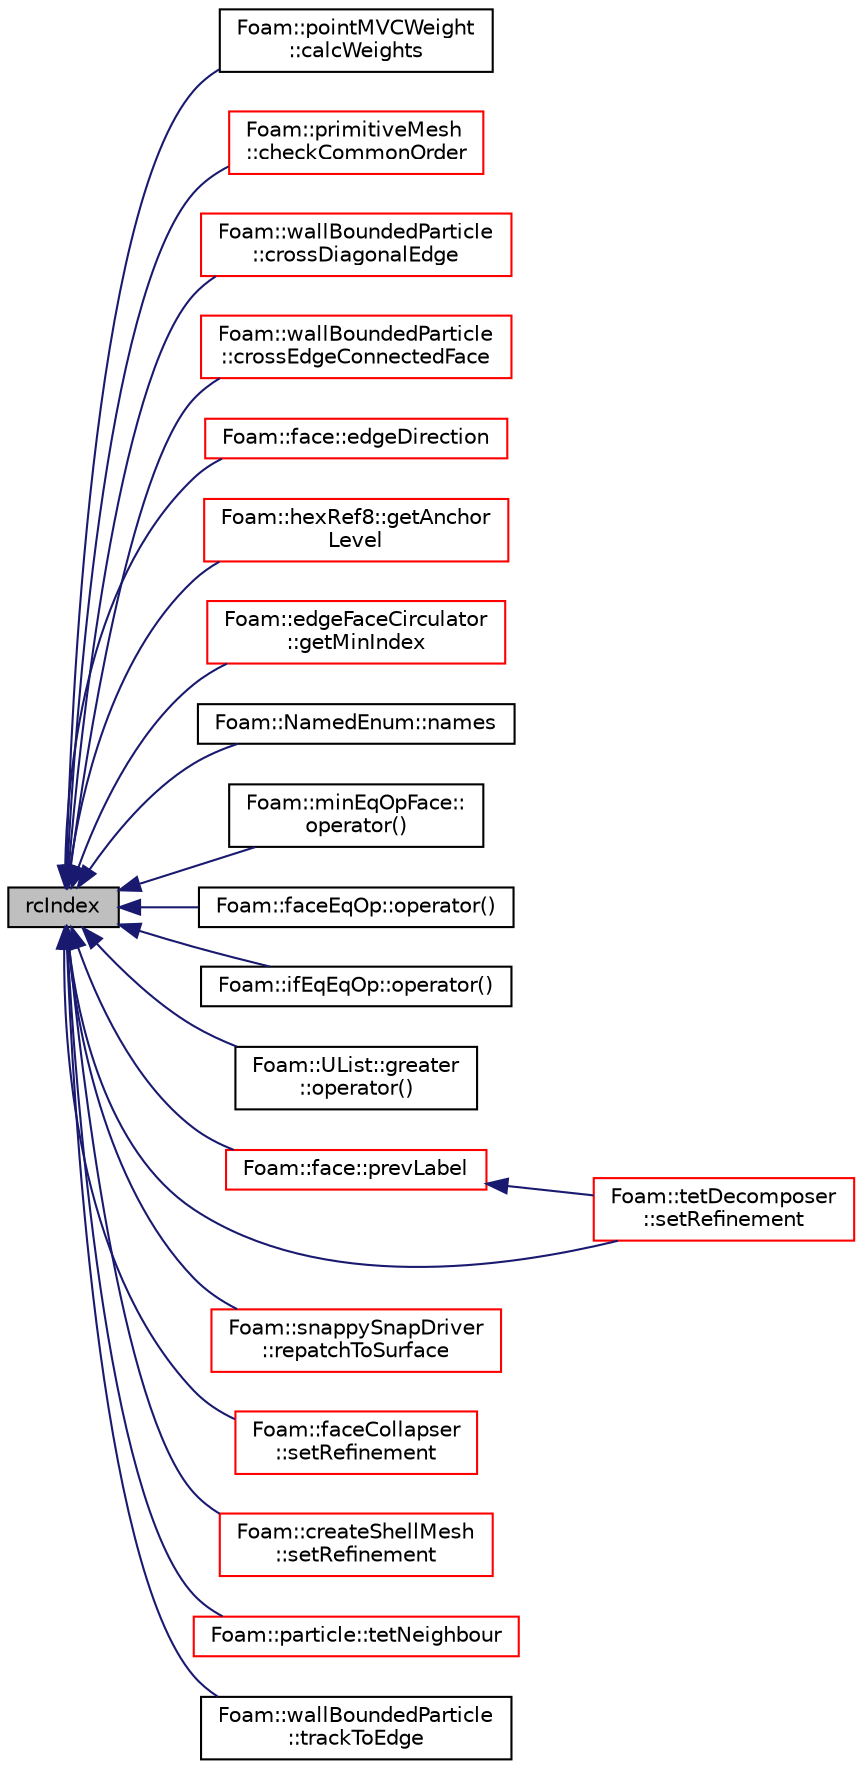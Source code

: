 digraph "rcIndex"
{
  bgcolor="transparent";
  edge [fontname="Helvetica",fontsize="10",labelfontname="Helvetica",labelfontsize="10"];
  node [fontname="Helvetica",fontsize="10",shape=record];
  rankdir="LR";
  Node1 [label="rcIndex",height=0.2,width=0.4,color="black", fillcolor="grey75", style="filled", fontcolor="black"];
  Node1 -> Node2 [dir="back",color="midnightblue",fontsize="10",style="solid",fontname="Helvetica"];
  Node2 [label="Foam::pointMVCWeight\l::calcWeights",height=0.2,width=0.4,color="black",URL="$a01928.html#afd306cddf68cfada622205831381d6ab",tooltip="Calculate weights from all cell&#39;s vertices. "];
  Node1 -> Node3 [dir="back",color="midnightblue",fontsize="10",style="solid",fontname="Helvetica"];
  Node3 [label="Foam::primitiveMesh\l::checkCommonOrder",height=0.2,width=0.4,color="red",URL="$a02008.html#a606a8580269da4e1e932eeb8afb47586",tooltip="Check that shared points are in consecutive order. "];
  Node1 -> Node4 [dir="back",color="midnightblue",fontsize="10",style="solid",fontname="Helvetica"];
  Node4 [label="Foam::wallBoundedParticle\l::crossDiagonalEdge",height=0.2,width=0.4,color="red",URL="$a02924.html#af681214bd770ef305c93b86cb944190c",tooltip="Cross diagonal edge into different triangle on same face,cell. "];
  Node1 -> Node5 [dir="back",color="midnightblue",fontsize="10",style="solid",fontname="Helvetica"];
  Node5 [label="Foam::wallBoundedParticle\l::crossEdgeConnectedFace",height=0.2,width=0.4,color="red",URL="$a02924.html#ae3ca85ef7356d8ad9e37b4e50cb786ce",tooltip="Check if inside current tet. "];
  Node1 -> Node6 [dir="back",color="midnightblue",fontsize="10",style="solid",fontname="Helvetica"];
  Node6 [label="Foam::face::edgeDirection",height=0.2,width=0.4,color="red",URL="$a00725.html#aa85ab892a55ced3ba45f472a7a96e417",tooltip="Return the edge direction on the face. "];
  Node1 -> Node7 [dir="back",color="midnightblue",fontsize="10",style="solid",fontname="Helvetica"];
  Node7 [label="Foam::hexRef8::getAnchor\lLevel",height=0.2,width=0.4,color="red",URL="$a01022.html#a0abcd99a610e037c74e2266ba4ae2418",tooltip="Gets level such that the face has four points <= level. "];
  Node1 -> Node8 [dir="back",color="midnightblue",fontsize="10",style="solid",fontname="Helvetica"];
  Node8 [label="Foam::edgeFaceCirculator\l::getMinIndex",height=0.2,width=0.4,color="red",URL="$a00623.html#a9fe8395120034f6c6d0bed71719b4cfe",tooltip="Helper: find index in face of edge or -1. Index is such that edge is. "];
  Node1 -> Node9 [dir="back",color="midnightblue",fontsize="10",style="solid",fontname="Helvetica"];
  Node9 [label="Foam::NamedEnum::names",height=0.2,width=0.4,color="black",URL="$a01602.html#a7350da3a0edd92cd11e6c479c9967dc8"];
  Node1 -> Node10 [dir="back",color="midnightblue",fontsize="10",style="solid",fontname="Helvetica"];
  Node10 [label="Foam::minEqOpFace::\loperator()",height=0.2,width=0.4,color="black",URL="$a01525.html#af228995a82079a2c07a019825eb9c2b7"];
  Node1 -> Node11 [dir="back",color="midnightblue",fontsize="10",style="solid",fontname="Helvetica"];
  Node11 [label="Foam::faceEqOp::operator()",height=0.2,width=0.4,color="black",URL="$a00735.html#ae4420a9fd791f5ab9ebad1a3150ba899"];
  Node1 -> Node12 [dir="back",color="midnightblue",fontsize="10",style="solid",fontname="Helvetica"];
  Node12 [label="Foam::ifEqEqOp::operator()",height=0.2,width=0.4,color="black",URL="$a01045.html#a71918488bb9f8251fb7d05ed3baeb14f"];
  Node1 -> Node13 [dir="back",color="midnightblue",fontsize="10",style="solid",fontname="Helvetica"];
  Node13 [label="Foam::UList::greater\l::operator()",height=0.2,width=0.4,color="black",URL="$a00960.html#a49202d8cfd6e19f3d43c028252050ed7"];
  Node1 -> Node14 [dir="back",color="midnightblue",fontsize="10",style="solid",fontname="Helvetica"];
  Node14 [label="Foam::face::prevLabel",height=0.2,width=0.4,color="red",URL="$a00725.html#a019f81b1f6570d725ae3b37176b4b6ec",tooltip="Previous vertex on face. "];
  Node14 -> Node15 [dir="back",color="midnightblue",fontsize="10",style="solid",fontname="Helvetica"];
  Node15 [label="Foam::tetDecomposer\l::setRefinement",height=0.2,width=0.4,color="red",URL="$a02643.html#aeb1123afb6f39d7eb332698e53fc5610",tooltip="Insert all changes into meshMod to convert the polyMesh into. "];
  Node1 -> Node16 [dir="back",color="midnightblue",fontsize="10",style="solid",fontname="Helvetica"];
  Node16 [label="Foam::snappySnapDriver\l::repatchToSurface",height=0.2,width=0.4,color="red",URL="$a02428.html#abf0c9c836463b6164ef331dce238b2fa",tooltip="Repatch faces according to surface nearest the face centre. "];
  Node1 -> Node17 [dir="back",color="midnightblue",fontsize="10",style="solid",fontname="Helvetica"];
  Node17 [label="Foam::faceCollapser\l::setRefinement",height=0.2,width=0.4,color="red",URL="$a00732.html#a59a6ebacbd6a1a48f22424f5a8f81195",tooltip="Collapse faces along endpoints. Play commands into. "];
  Node1 -> Node18 [dir="back",color="midnightblue",fontsize="10",style="solid",fontname="Helvetica"];
  Node18 [label="Foam::createShellMesh\l::setRefinement",height=0.2,width=0.4,color="red",URL="$a00440.html#aef7bf7bc4511c879d54f2bbd3c76729a",tooltip="Play commands into polyTopoChange to create layer mesh. "];
  Node1 -> Node15 [dir="back",color="midnightblue",fontsize="10",style="solid",fontname="Helvetica"];
  Node1 -> Node19 [dir="back",color="midnightblue",fontsize="10",style="solid",fontname="Helvetica"];
  Node19 [label="Foam::particle::tetNeighbour",height=0.2,width=0.4,color="red",URL="$a01813.html#a346b0d2e5e19c928f696668d3f9d0776",tooltip="Modify the tet owner data by crossing triI. "];
  Node1 -> Node20 [dir="back",color="midnightblue",fontsize="10",style="solid",fontname="Helvetica"];
  Node20 [label="Foam::wallBoundedParticle\l::trackToEdge",height=0.2,width=0.4,color="black",URL="$a02924.html#aff365968e28acf42244334b7c926dee6"];
}
